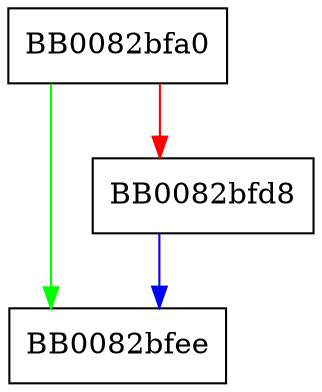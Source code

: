 digraph Poly1305_Init {
  node [shape="box"];
  graph [splines=ortho];
  BB0082bfa0 -> BB0082bfee [color="green"];
  BB0082bfa0 -> BB0082bfd8 [color="red"];
  BB0082bfd8 -> BB0082bfee [color="blue"];
}
